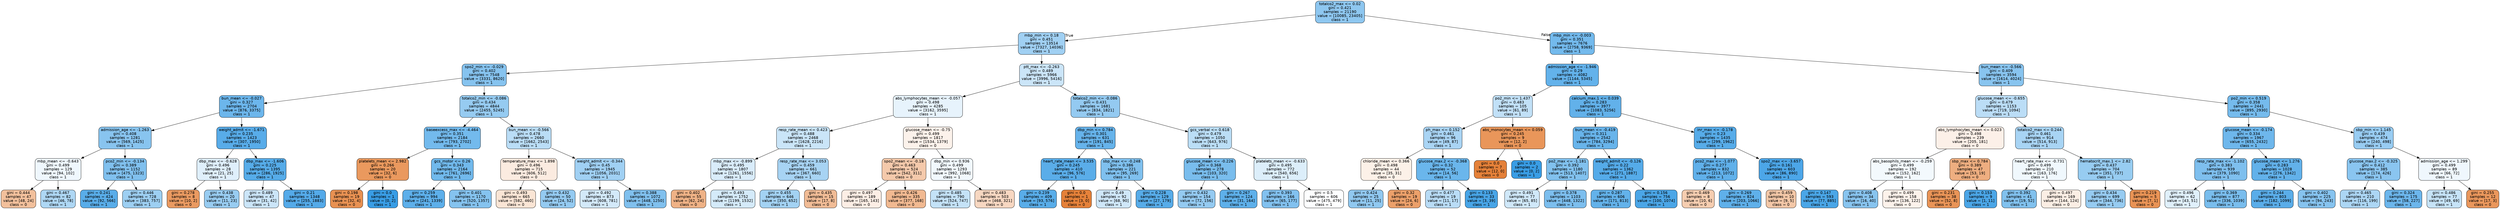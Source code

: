 digraph Tree {
node [shape=box, style="filled, rounded", color="black", fontname="helvetica"] ;
edge [fontname="helvetica"] ;
0 [label="totalco2_max <= 0.02\ngini = 0.421\nsamples = 21190\nvalue = [10085, 23405]\nclass = 1", fillcolor="#8ec7f0"] ;
1 [label="mbp_min <= 0.18\ngini = 0.451\nsamples = 13514\nvalue = [7327, 14036]\nclass = 1", fillcolor="#a0d0f3"] ;
0 -> 1 [labeldistance=2.5, labelangle=45, headlabel="True"] ;
2 [label="spo2_min <= -0.029\ngini = 0.402\nsamples = 7548\nvalue = [3331, 8620]\nclass = 1", fillcolor="#86c3ef"] ;
1 -> 2 ;
3 [label="bun_mean <= -0.027\ngini = 0.327\nsamples = 2704\nvalue = [876, 3375]\nclass = 1", fillcolor="#6cb6ec"] ;
2 -> 3 ;
4 [label="admission_age <= -1.263\ngini = 0.408\nsamples = 1281\nvalue = [569, 1425]\nclass = 1", fillcolor="#88c4ef"] ;
3 -> 4 ;
5 [label="mbp_mean <= -0.643\ngini = 0.499\nsamples = 129\nvalue = [94, 102]\nclass = 1", fillcolor="#eff7fd"] ;
4 -> 5 ;
6 [label="gini = 0.444\nsamples = 47\nvalue = [48, 24]\nclass = 0", fillcolor="#f2c09c"] ;
5 -> 6 ;
7 [label="gini = 0.467\nsamples = 82\nvalue = [46, 78]\nclass = 1", fillcolor="#aed7f4"] ;
5 -> 7 ;
8 [label="pco2_min <= -0.134\ngini = 0.389\nsamples = 1152\nvalue = [475, 1323]\nclass = 1", fillcolor="#80c0ee"] ;
4 -> 8 ;
9 [label="gini = 0.241\nsamples = 424\nvalue = [92, 566]\nclass = 1", fillcolor="#59ade9"] ;
8 -> 9 ;
10 [label="gini = 0.446\nsamples = 728\nvalue = [383, 757]\nclass = 1", fillcolor="#9dcff2"] ;
8 -> 10 ;
11 [label="weight_admit <= -1.671\ngini = 0.235\nsamples = 1423\nvalue = [307, 1950]\nclass = 1", fillcolor="#58ace9"] ;
3 -> 11 ;
12 [label="dbp_max <= -0.628\ngini = 0.496\nsamples = 28\nvalue = [21, 25]\nclass = 1", fillcolor="#dfeffb"] ;
11 -> 12 ;
13 [label="gini = 0.278\nsamples = 8\nvalue = [10, 2]\nclass = 0", fillcolor="#ea9a61"] ;
12 -> 13 ;
14 [label="gini = 0.438\nsamples = 20\nvalue = [11, 23]\nclass = 1", fillcolor="#98ccf1"] ;
12 -> 14 ;
15 [label="dbp_max <= -1.606\ngini = 0.225\nsamples = 1395\nvalue = [286, 1925]\nclass = 1", fillcolor="#56ace9"] ;
11 -> 15 ;
16 [label="gini = 0.489\nsamples = 47\nvalue = [31, 42]\nclass = 1", fillcolor="#cbe5f8"] ;
15 -> 16 ;
17 [label="gini = 0.21\nsamples = 1348\nvalue = [255, 1883]\nclass = 1", fillcolor="#54aae9"] ;
15 -> 17 ;
18 [label="totalco2_min <= -0.086\ngini = 0.434\nsamples = 4844\nvalue = [2455, 5245]\nclass = 1", fillcolor="#96cbf1"] ;
2 -> 18 ;
19 [label="baseexcess_max <= -4.464\ngini = 0.351\nsamples = 2184\nvalue = [793, 2702]\nclass = 1", fillcolor="#73baed"] ;
18 -> 19 ;
20 [label="platelets_mean <= 2.982\ngini = 0.266\nsamples = 20\nvalue = [32, 6]\nclass = 0", fillcolor="#ea995e"] ;
19 -> 20 ;
21 [label="gini = 0.198\nsamples = 19\nvalue = [32, 4]\nclass = 0", fillcolor="#e89152"] ;
20 -> 21 ;
22 [label="gini = 0.0\nsamples = 1\nvalue = [0, 2]\nclass = 1", fillcolor="#399de5"] ;
20 -> 22 ;
23 [label="gcs_motor <= 0.26\ngini = 0.343\nsamples = 2164\nvalue = [761, 2696]\nclass = 1", fillcolor="#71b9ec"] ;
19 -> 23 ;
24 [label="gini = 0.259\nsamples = 994\nvalue = [241, 1339]\nclass = 1", fillcolor="#5dafea"] ;
23 -> 24 ;
25 [label="gini = 0.401\nsamples = 1170\nvalue = [520, 1357]\nclass = 1", fillcolor="#85c3ef"] ;
23 -> 25 ;
26 [label="bun_mean <= -0.566\ngini = 0.478\nsamples = 2660\nvalue = [1662, 2543]\nclass = 1", fillcolor="#baddf6"] ;
18 -> 26 ;
27 [label="temperature_max <= 1.898\ngini = 0.496\nsamples = 715\nvalue = [606, 512]\nclass = 0", fillcolor="#fbebe0"] ;
26 -> 27 ;
28 [label="gini = 0.493\nsamples = 665\nvalue = [582, 460]\nclass = 0", fillcolor="#fae5d5"] ;
27 -> 28 ;
29 [label="gini = 0.432\nsamples = 50\nvalue = [24, 52]\nclass = 1", fillcolor="#94caf1"] ;
27 -> 29 ;
30 [label="weight_admit <= -0.344\ngini = 0.45\nsamples = 1945\nvalue = [1056, 2031]\nclass = 1", fillcolor="#a0d0f3"] ;
26 -> 30 ;
31 [label="gini = 0.492\nsamples = 873\nvalue = [608, 781]\nclass = 1", fillcolor="#d3e9f9"] ;
30 -> 31 ;
32 [label="gini = 0.388\nsamples = 1072\nvalue = [448, 1250]\nclass = 1", fillcolor="#80c0ee"] ;
30 -> 32 ;
33 [label="ptt_max <= -0.263\ngini = 0.489\nsamples = 5966\nvalue = [3996, 5416]\nclass = 1", fillcolor="#cbe5f8"] ;
1 -> 33 ;
34 [label="abs_lymphocytes_mean <= -0.057\ngini = 0.498\nsamples = 4285\nvalue = [3162, 3595]\nclass = 1", fillcolor="#e7f3fc"] ;
33 -> 34 ;
35 [label="resp_rate_mean <= 0.423\ngini = 0.488\nsamples = 2468\nvalue = [1628, 2216]\nclass = 1", fillcolor="#cae5f8"] ;
34 -> 35 ;
36 [label="mbp_max <= -0.899\ngini = 0.495\nsamples = 1807\nvalue = [1261, 1556]\nclass = 1", fillcolor="#d9ecfa"] ;
35 -> 36 ;
37 [label="gini = 0.402\nsamples = 55\nvalue = [62, 24]\nclass = 0", fillcolor="#efb286"] ;
36 -> 37 ;
38 [label="gini = 0.493\nsamples = 1752\nvalue = [1199, 1532]\nclass = 1", fillcolor="#d4eaf9"] ;
36 -> 38 ;
39 [label="resp_rate_max <= 3.053\ngini = 0.459\nsamples = 661\nvalue = [367, 660]\nclass = 1", fillcolor="#a7d3f3"] ;
35 -> 39 ;
40 [label="gini = 0.455\nsamples = 646\nvalue = [350, 652]\nclass = 1", fillcolor="#a3d2f3"] ;
39 -> 40 ;
41 [label="gini = 0.435\nsamples = 15\nvalue = [17, 8]\nclass = 0", fillcolor="#f1bc96"] ;
39 -> 41 ;
42 [label="glucose_mean <= -0.75\ngini = 0.499\nsamples = 1817\nvalue = [1534, 1379]\nclass = 0", fillcolor="#fcf2eb"] ;
34 -> 42 ;
43 [label="spo2_mean <= -0.18\ngini = 0.463\nsamples = 524\nvalue = [542, 311]\nclass = 0", fillcolor="#f4c9ab"] ;
42 -> 43 ;
44 [label="gini = 0.497\nsamples = 189\nvalue = [165, 143]\nclass = 0", fillcolor="#fceee5"] ;
43 -> 44 ;
45 [label="gini = 0.426\nsamples = 335\nvalue = [377, 168]\nclass = 0", fillcolor="#f1b991"] ;
43 -> 45 ;
46 [label="dbp_min <= 0.936\ngini = 0.499\nsamples = 1293\nvalue = [992, 1068]\nclass = 1", fillcolor="#f1f8fd"] ;
42 -> 46 ;
47 [label="gini = 0.485\nsamples = 790\nvalue = [524, 747]\nclass = 1", fillcolor="#c4e2f7"] ;
46 -> 47 ;
48 [label="gini = 0.483\nsamples = 503\nvalue = [468, 321]\nclass = 0", fillcolor="#f7d7c1"] ;
46 -> 48 ;
49 [label="totalco2_min <= -0.086\ngini = 0.431\nsamples = 1681\nvalue = [834, 1821]\nclass = 1", fillcolor="#94caf1"] ;
33 -> 49 ;
50 [label="dbp_min <= 0.784\ngini = 0.301\nsamples = 631\nvalue = [191, 845]\nclass = 1", fillcolor="#66b3eb"] ;
49 -> 50 ;
51 [label="heart_rate_mean <= 3.535\ngini = 0.245\nsamples = 410\nvalue = [96, 576]\nclass = 1", fillcolor="#5aade9"] ;
50 -> 51 ;
52 [label="gini = 0.239\nsamples = 409\nvalue = [93, 576]\nclass = 1", fillcolor="#59ade9"] ;
51 -> 52 ;
53 [label="gini = 0.0\nsamples = 1\nvalue = [3, 0]\nclass = 0", fillcolor="#e58139"] ;
51 -> 53 ;
54 [label="sbp_max <= -0.248\ngini = 0.386\nsamples = 221\nvalue = [95, 269]\nclass = 1", fillcolor="#7fc0ee"] ;
50 -> 54 ;
55 [label="gini = 0.49\nsamples = 92\nvalue = [68, 90]\nclass = 1", fillcolor="#cfe7f9"] ;
54 -> 55 ;
56 [label="gini = 0.228\nsamples = 129\nvalue = [27, 179]\nclass = 1", fillcolor="#57ace9"] ;
54 -> 56 ;
57 [label="gcs_verbal <= 0.618\ngini = 0.479\nsamples = 1050\nvalue = [643, 976]\nclass = 1", fillcolor="#bbdef6"] ;
49 -> 57 ;
58 [label="glucose_mean <= -0.226\ngini = 0.368\nsamples = 278\nvalue = [103, 320]\nclass = 1", fillcolor="#79bded"] ;
57 -> 58 ;
59 [label="gini = 0.432\nsamples = 154\nvalue = [72, 156]\nclass = 1", fillcolor="#94caf1"] ;
58 -> 59 ;
60 [label="gini = 0.267\nsamples = 124\nvalue = [31, 164]\nclass = 1", fillcolor="#5eb0ea"] ;
58 -> 60 ;
61 [label="platelets_mean <= -0.633\ngini = 0.495\nsamples = 772\nvalue = [540, 656]\nclass = 1", fillcolor="#dceefa"] ;
57 -> 61 ;
62 [label="gini = 0.393\nsamples = 166\nvalue = [65, 177]\nclass = 1", fillcolor="#82c1ef"] ;
61 -> 62 ;
63 [label="gini = 0.5\nsamples = 606\nvalue = [475, 479]\nclass = 1", fillcolor="#fdfeff"] ;
61 -> 63 ;
64 [label="mbp_min <= -0.003\ngini = 0.351\nsamples = 7676\nvalue = [2758, 9369]\nclass = 1", fillcolor="#73baed"] ;
0 -> 64 [labeldistance=2.5, labelangle=-45, headlabel="False"] ;
65 [label="admission_age <= -1.946\ngini = 0.29\nsamples = 4082\nvalue = [1144, 5345]\nclass = 1", fillcolor="#63b2eb"] ;
64 -> 65 ;
66 [label="po2_min <= 1.437\ngini = 0.483\nsamples = 105\nvalue = [61, 89]\nclass = 1", fillcolor="#c1e0f7"] ;
65 -> 66 ;
67 [label="ph_max <= 0.152\ngini = 0.461\nsamples = 96\nvalue = [49, 87]\nclass = 1", fillcolor="#a9d4f4"] ;
66 -> 67 ;
68 [label="chloride_mean <= 0.366\ngini = 0.498\nsamples = 44\nvalue = [35, 31]\nclass = 0", fillcolor="#fcf1e8"] ;
67 -> 68 ;
69 [label="gini = 0.424\nsamples = 25\nvalue = [11, 25]\nclass = 1", fillcolor="#90c8f0"] ;
68 -> 69 ;
70 [label="gini = 0.32\nsamples = 19\nvalue = [24, 6]\nclass = 0", fillcolor="#eca06a"] ;
68 -> 70 ;
71 [label="glucose_max.2 <= -0.368\ngini = 0.32\nsamples = 52\nvalue = [14, 56]\nclass = 1", fillcolor="#6ab6ec"] ;
67 -> 71 ;
72 [label="gini = 0.477\nsamples = 19\nvalue = [11, 17]\nclass = 1", fillcolor="#b9dcf6"] ;
71 -> 72 ;
73 [label="gini = 0.133\nsamples = 33\nvalue = [3, 39]\nclass = 1", fillcolor="#48a5e7"] ;
71 -> 73 ;
74 [label="abs_monocytes_mean <= 0.059\ngini = 0.245\nsamples = 9\nvalue = [12, 2]\nclass = 0", fillcolor="#e9965a"] ;
66 -> 74 ;
75 [label="gini = 0.0\nsamples = 7\nvalue = [12, 0]\nclass = 0", fillcolor="#e58139"] ;
74 -> 75 ;
76 [label="gini = 0.0\nsamples = 2\nvalue = [0, 2]\nclass = 1", fillcolor="#399de5"] ;
74 -> 76 ;
77 [label="calcium_max.1 <= 0.039\ngini = 0.283\nsamples = 3977\nvalue = [1083, 5256]\nclass = 1", fillcolor="#62b1ea"] ;
65 -> 77 ;
78 [label="bun_mean <= -0.419\ngini = 0.311\nsamples = 2542\nvalue = [784, 3294]\nclass = 1", fillcolor="#68b4eb"] ;
77 -> 78 ;
79 [label="po2_max <= -1.181\ngini = 0.392\nsamples = 1180\nvalue = [513, 1407]\nclass = 1", fillcolor="#81c1ee"] ;
78 -> 79 ;
80 [label="gini = 0.491\nsamples = 77\nvalue = [65, 85]\nclass = 1", fillcolor="#d0e8f9"] ;
79 -> 80 ;
81 [label="gini = 0.378\nsamples = 1103\nvalue = [448, 1322]\nclass = 1", fillcolor="#7cbeee"] ;
79 -> 81 ;
82 [label="weight_admit <= -0.126\ngini = 0.22\nsamples = 1362\nvalue = [271, 1887]\nclass = 1", fillcolor="#55abe9"] ;
78 -> 82 ;
83 [label="gini = 0.287\nsamples = 606\nvalue = [171, 813]\nclass = 1", fillcolor="#63b2ea"] ;
82 -> 83 ;
84 [label="gini = 0.156\nsamples = 756\nvalue = [100, 1074]\nclass = 1", fillcolor="#4ba6e7"] ;
82 -> 84 ;
85 [label="inr_max <= -0.178\ngini = 0.23\nsamples = 1435\nvalue = [299, 1962]\nclass = 1", fillcolor="#57ace9"] ;
77 -> 85 ;
86 [label="pco2_max <= -1.077\ngini = 0.277\nsamples = 832\nvalue = [213, 1072]\nclass = 1", fillcolor="#60b0ea"] ;
85 -> 86 ;
87 [label="gini = 0.469\nsamples = 8\nvalue = [10, 6]\nclass = 0", fillcolor="#f5cdb0"] ;
86 -> 87 ;
88 [label="gini = 0.269\nsamples = 824\nvalue = [203, 1066]\nclass = 1", fillcolor="#5fb0ea"] ;
86 -> 88 ;
89 [label="spo2_max <= -3.657\ngini = 0.161\nsamples = 603\nvalue = [86, 890]\nclass = 1", fillcolor="#4ca6e8"] ;
85 -> 89 ;
90 [label="gini = 0.459\nsamples = 10\nvalue = [9, 5]\nclass = 0", fillcolor="#f3c7a7"] ;
89 -> 90 ;
91 [label="gini = 0.147\nsamples = 593\nvalue = [77, 885]\nclass = 1", fillcolor="#4aa6e7"] ;
89 -> 91 ;
92 [label="bun_mean <= -0.566\ngini = 0.409\nsamples = 3594\nvalue = [1614, 4024]\nclass = 1", fillcolor="#88c4ef"] ;
64 -> 92 ;
93 [label="glucose_mean <= -0.655\ngini = 0.479\nsamples = 1153\nvalue = [719, 1094]\nclass = 1", fillcolor="#bbddf6"] ;
92 -> 93 ;
94 [label="abs_lymphocytes_mean <= 0.023\ngini = 0.498\nsamples = 239\nvalue = [205, 181]\nclass = 0", fillcolor="#fcf0e8"] ;
93 -> 94 ;
95 [label="abs_basophils_mean <= -0.259\ngini = 0.499\nsamples = 192\nvalue = [152, 162]\nclass = 1", fillcolor="#f3f9fd"] ;
94 -> 95 ;
96 [label="gini = 0.408\nsamples = 34\nvalue = [16, 40]\nclass = 1", fillcolor="#88c4ef"] ;
95 -> 96 ;
97 [label="gini = 0.499\nsamples = 158\nvalue = [136, 122]\nclass = 0", fillcolor="#fcf2eb"] ;
95 -> 97 ;
98 [label="sbp_max <= 0.784\ngini = 0.389\nsamples = 47\nvalue = [53, 19]\nclass = 0", fillcolor="#eeae80"] ;
94 -> 98 ;
99 [label="gini = 0.231\nsamples = 38\nvalue = [52, 8]\nclass = 0", fillcolor="#e99457"] ;
98 -> 99 ;
100 [label="gini = 0.153\nsamples = 9\nvalue = [1, 11]\nclass = 1", fillcolor="#4ba6e7"] ;
98 -> 100 ;
101 [label="totalco2_max <= 0.244\ngini = 0.461\nsamples = 914\nvalue = [514, 913]\nclass = 1", fillcolor="#a8d4f4"] ;
93 -> 101 ;
102 [label="heart_rate_max <= -0.731\ngini = 0.499\nsamples = 210\nvalue = [163, 176]\nclass = 1", fillcolor="#f0f8fd"] ;
101 -> 102 ;
103 [label="gini = 0.392\nsamples = 41\nvalue = [19, 52]\nclass = 1", fillcolor="#81c1ee"] ;
102 -> 103 ;
104 [label="gini = 0.497\nsamples = 169\nvalue = [144, 124]\nclass = 0", fillcolor="#fbeee4"] ;
102 -> 104 ;
105 [label="hematocrit_max.1 <= 2.82\ngini = 0.437\nsamples = 704\nvalue = [351, 737]\nclass = 1", fillcolor="#97ccf1"] ;
101 -> 105 ;
106 [label="gini = 0.434\nsamples = 699\nvalue = [344, 736]\nclass = 1", fillcolor="#96cbf1"] ;
105 -> 106 ;
107 [label="gini = 0.219\nsamples = 5\nvalue = [7, 1]\nclass = 0", fillcolor="#e99355"] ;
105 -> 107 ;
108 [label="po2_min <= 0.519\ngini = 0.358\nsamples = 2441\nvalue = [895, 2930]\nclass = 1", fillcolor="#75bbed"] ;
92 -> 108 ;
109 [label="glucose_mean <= -0.174\ngini = 0.334\nsamples = 1967\nvalue = [655, 2432]\nclass = 1", fillcolor="#6eb7ec"] ;
108 -> 109 ;
110 [label="resp_rate_max <= -1.102\ngini = 0.383\nsamples = 939\nvalue = [379, 1090]\nclass = 1", fillcolor="#7ebfee"] ;
109 -> 110 ;
111 [label="gini = 0.496\nsamples = 62\nvalue = [43, 51]\nclass = 1", fillcolor="#e0f0fb"] ;
110 -> 111 ;
112 [label="gini = 0.369\nsamples = 877\nvalue = [336, 1039]\nclass = 1", fillcolor="#79bded"] ;
110 -> 112 ;
113 [label="glucose_mean <= 1.276\ngini = 0.283\nsamples = 1028\nvalue = [276, 1342]\nclass = 1", fillcolor="#62b1ea"] ;
109 -> 113 ;
114 [label="gini = 0.244\nsamples = 803\nvalue = [182, 1099]\nclass = 1", fillcolor="#5aade9"] ;
113 -> 114 ;
115 [label="gini = 0.402\nsamples = 225\nvalue = [94, 243]\nclass = 1", fillcolor="#86c3ef"] ;
113 -> 115 ;
116 [label="sbp_min <= 1.145\ngini = 0.439\nsamples = 474\nvalue = [240, 498]\nclass = 1", fillcolor="#98ccf2"] ;
108 -> 116 ;
117 [label="glucose_max.2 <= -0.325\ngini = 0.412\nsamples = 385\nvalue = [174, 426]\nclass = 1", fillcolor="#8ac5f0"] ;
116 -> 117 ;
118 [label="gini = 0.465\nsamples = 210\nvalue = [116, 199]\nclass = 1", fillcolor="#acd6f4"] ;
117 -> 118 ;
119 [label="gini = 0.324\nsamples = 175\nvalue = [58, 227]\nclass = 1", fillcolor="#6cb6ec"] ;
117 -> 119 ;
120 [label="admission_age <= 1.299\ngini = 0.499\nsamples = 89\nvalue = [66, 72]\nclass = 1", fillcolor="#eff7fd"] ;
116 -> 120 ;
121 [label="gini = 0.486\nsamples = 77\nvalue = [49, 69]\nclass = 1", fillcolor="#c6e3f7"] ;
120 -> 121 ;
122 [label="gini = 0.255\nsamples = 12\nvalue = [17, 3]\nclass = 0", fillcolor="#ea975c"] ;
120 -> 122 ;
}